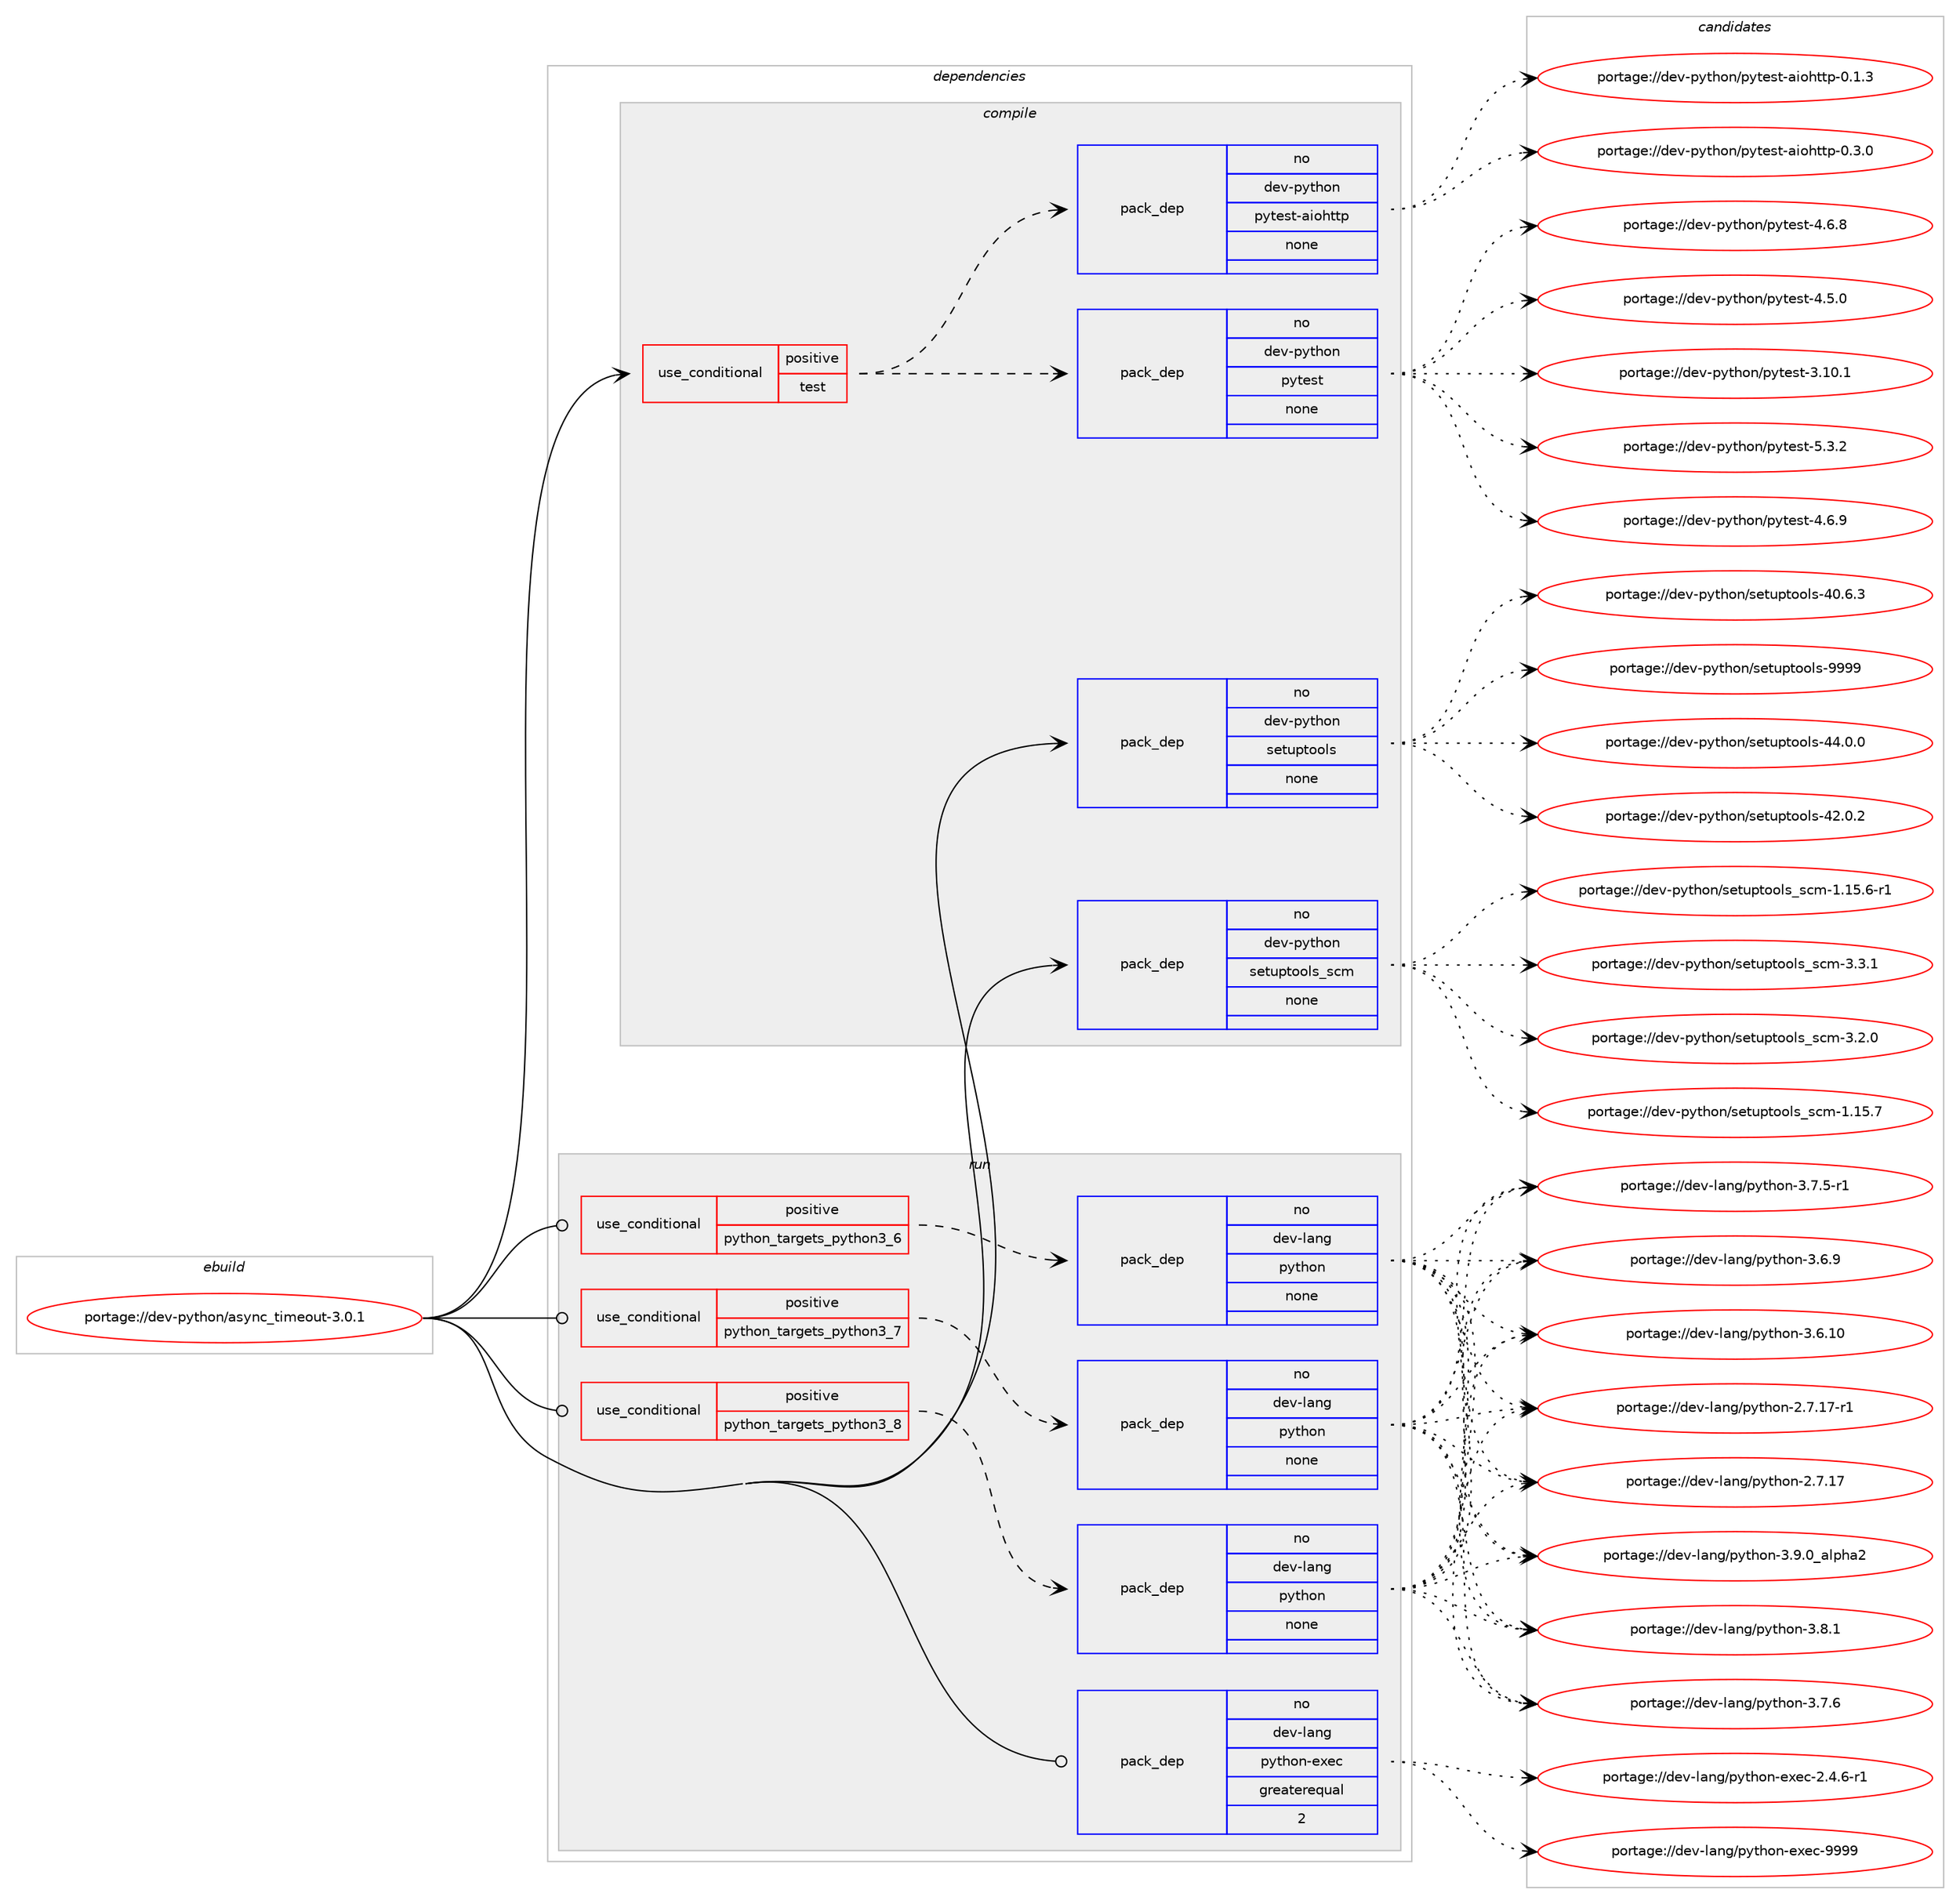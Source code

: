 digraph prolog {

# *************
# Graph options
# *************

newrank=true;
concentrate=true;
compound=true;
graph [rankdir=LR,fontname=Helvetica,fontsize=10,ranksep=1.5];#, ranksep=2.5, nodesep=0.2];
edge  [arrowhead=vee];
node  [fontname=Helvetica,fontsize=10];

# **********
# The ebuild
# **********

subgraph cluster_leftcol {
color=gray;
label=<<i>ebuild</i>>;
id [label="portage://dev-python/async_timeout-3.0.1", color=red, width=4, href="../dev-python/async_timeout-3.0.1.svg"];
}

# ****************
# The dependencies
# ****************

subgraph cluster_midcol {
color=gray;
label=<<i>dependencies</i>>;
subgraph cluster_compile {
fillcolor="#eeeeee";
style=filled;
label=<<i>compile</i>>;
subgraph cond118859 {
dependency471134 [label=<<TABLE BORDER="0" CELLBORDER="1" CELLSPACING="0" CELLPADDING="4"><TR><TD ROWSPAN="3" CELLPADDING="10">use_conditional</TD></TR><TR><TD>positive</TD></TR><TR><TD>test</TD></TR></TABLE>>, shape=none, color=red];
subgraph pack347260 {
dependency471135 [label=<<TABLE BORDER="0" CELLBORDER="1" CELLSPACING="0" CELLPADDING="4" WIDTH="220"><TR><TD ROWSPAN="6" CELLPADDING="30">pack_dep</TD></TR><TR><TD WIDTH="110">no</TD></TR><TR><TD>dev-python</TD></TR><TR><TD>pytest</TD></TR><TR><TD>none</TD></TR><TR><TD></TD></TR></TABLE>>, shape=none, color=blue];
}
dependency471134:e -> dependency471135:w [weight=20,style="dashed",arrowhead="vee"];
subgraph pack347261 {
dependency471136 [label=<<TABLE BORDER="0" CELLBORDER="1" CELLSPACING="0" CELLPADDING="4" WIDTH="220"><TR><TD ROWSPAN="6" CELLPADDING="30">pack_dep</TD></TR><TR><TD WIDTH="110">no</TD></TR><TR><TD>dev-python</TD></TR><TR><TD>pytest-aiohttp</TD></TR><TR><TD>none</TD></TR><TR><TD></TD></TR></TABLE>>, shape=none, color=blue];
}
dependency471134:e -> dependency471136:w [weight=20,style="dashed",arrowhead="vee"];
}
id:e -> dependency471134:w [weight=20,style="solid",arrowhead="vee"];
subgraph pack347262 {
dependency471137 [label=<<TABLE BORDER="0" CELLBORDER="1" CELLSPACING="0" CELLPADDING="4" WIDTH="220"><TR><TD ROWSPAN="6" CELLPADDING="30">pack_dep</TD></TR><TR><TD WIDTH="110">no</TD></TR><TR><TD>dev-python</TD></TR><TR><TD>setuptools</TD></TR><TR><TD>none</TD></TR><TR><TD></TD></TR></TABLE>>, shape=none, color=blue];
}
id:e -> dependency471137:w [weight=20,style="solid",arrowhead="vee"];
subgraph pack347263 {
dependency471138 [label=<<TABLE BORDER="0" CELLBORDER="1" CELLSPACING="0" CELLPADDING="4" WIDTH="220"><TR><TD ROWSPAN="6" CELLPADDING="30">pack_dep</TD></TR><TR><TD WIDTH="110">no</TD></TR><TR><TD>dev-python</TD></TR><TR><TD>setuptools_scm</TD></TR><TR><TD>none</TD></TR><TR><TD></TD></TR></TABLE>>, shape=none, color=blue];
}
id:e -> dependency471138:w [weight=20,style="solid",arrowhead="vee"];
}
subgraph cluster_compileandrun {
fillcolor="#eeeeee";
style=filled;
label=<<i>compile and run</i>>;
}
subgraph cluster_run {
fillcolor="#eeeeee";
style=filled;
label=<<i>run</i>>;
subgraph cond118860 {
dependency471139 [label=<<TABLE BORDER="0" CELLBORDER="1" CELLSPACING="0" CELLPADDING="4"><TR><TD ROWSPAN="3" CELLPADDING="10">use_conditional</TD></TR><TR><TD>positive</TD></TR><TR><TD>python_targets_python3_6</TD></TR></TABLE>>, shape=none, color=red];
subgraph pack347264 {
dependency471140 [label=<<TABLE BORDER="0" CELLBORDER="1" CELLSPACING="0" CELLPADDING="4" WIDTH="220"><TR><TD ROWSPAN="6" CELLPADDING="30">pack_dep</TD></TR><TR><TD WIDTH="110">no</TD></TR><TR><TD>dev-lang</TD></TR><TR><TD>python</TD></TR><TR><TD>none</TD></TR><TR><TD></TD></TR></TABLE>>, shape=none, color=blue];
}
dependency471139:e -> dependency471140:w [weight=20,style="dashed",arrowhead="vee"];
}
id:e -> dependency471139:w [weight=20,style="solid",arrowhead="odot"];
subgraph cond118861 {
dependency471141 [label=<<TABLE BORDER="0" CELLBORDER="1" CELLSPACING="0" CELLPADDING="4"><TR><TD ROWSPAN="3" CELLPADDING="10">use_conditional</TD></TR><TR><TD>positive</TD></TR><TR><TD>python_targets_python3_7</TD></TR></TABLE>>, shape=none, color=red];
subgraph pack347265 {
dependency471142 [label=<<TABLE BORDER="0" CELLBORDER="1" CELLSPACING="0" CELLPADDING="4" WIDTH="220"><TR><TD ROWSPAN="6" CELLPADDING="30">pack_dep</TD></TR><TR><TD WIDTH="110">no</TD></TR><TR><TD>dev-lang</TD></TR><TR><TD>python</TD></TR><TR><TD>none</TD></TR><TR><TD></TD></TR></TABLE>>, shape=none, color=blue];
}
dependency471141:e -> dependency471142:w [weight=20,style="dashed",arrowhead="vee"];
}
id:e -> dependency471141:w [weight=20,style="solid",arrowhead="odot"];
subgraph cond118862 {
dependency471143 [label=<<TABLE BORDER="0" CELLBORDER="1" CELLSPACING="0" CELLPADDING="4"><TR><TD ROWSPAN="3" CELLPADDING="10">use_conditional</TD></TR><TR><TD>positive</TD></TR><TR><TD>python_targets_python3_8</TD></TR></TABLE>>, shape=none, color=red];
subgraph pack347266 {
dependency471144 [label=<<TABLE BORDER="0" CELLBORDER="1" CELLSPACING="0" CELLPADDING="4" WIDTH="220"><TR><TD ROWSPAN="6" CELLPADDING="30">pack_dep</TD></TR><TR><TD WIDTH="110">no</TD></TR><TR><TD>dev-lang</TD></TR><TR><TD>python</TD></TR><TR><TD>none</TD></TR><TR><TD></TD></TR></TABLE>>, shape=none, color=blue];
}
dependency471143:e -> dependency471144:w [weight=20,style="dashed",arrowhead="vee"];
}
id:e -> dependency471143:w [weight=20,style="solid",arrowhead="odot"];
subgraph pack347267 {
dependency471145 [label=<<TABLE BORDER="0" CELLBORDER="1" CELLSPACING="0" CELLPADDING="4" WIDTH="220"><TR><TD ROWSPAN="6" CELLPADDING="30">pack_dep</TD></TR><TR><TD WIDTH="110">no</TD></TR><TR><TD>dev-lang</TD></TR><TR><TD>python-exec</TD></TR><TR><TD>greaterequal</TD></TR><TR><TD>2</TD></TR></TABLE>>, shape=none, color=blue];
}
id:e -> dependency471145:w [weight=20,style="solid",arrowhead="odot"];
}
}

# **************
# The candidates
# **************

subgraph cluster_choices {
rank=same;
color=gray;
label=<<i>candidates</i>>;

subgraph choice347260 {
color=black;
nodesep=1;
choice1001011184511212111610411111047112121116101115116455346514650 [label="portage://dev-python/pytest-5.3.2", color=red, width=4,href="../dev-python/pytest-5.3.2.svg"];
choice1001011184511212111610411111047112121116101115116455246544657 [label="portage://dev-python/pytest-4.6.9", color=red, width=4,href="../dev-python/pytest-4.6.9.svg"];
choice1001011184511212111610411111047112121116101115116455246544656 [label="portage://dev-python/pytest-4.6.8", color=red, width=4,href="../dev-python/pytest-4.6.8.svg"];
choice1001011184511212111610411111047112121116101115116455246534648 [label="portage://dev-python/pytest-4.5.0", color=red, width=4,href="../dev-python/pytest-4.5.0.svg"];
choice100101118451121211161041111104711212111610111511645514649484649 [label="portage://dev-python/pytest-3.10.1", color=red, width=4,href="../dev-python/pytest-3.10.1.svg"];
dependency471135:e -> choice1001011184511212111610411111047112121116101115116455346514650:w [style=dotted,weight="100"];
dependency471135:e -> choice1001011184511212111610411111047112121116101115116455246544657:w [style=dotted,weight="100"];
dependency471135:e -> choice1001011184511212111610411111047112121116101115116455246544656:w [style=dotted,weight="100"];
dependency471135:e -> choice1001011184511212111610411111047112121116101115116455246534648:w [style=dotted,weight="100"];
dependency471135:e -> choice100101118451121211161041111104711212111610111511645514649484649:w [style=dotted,weight="100"];
}
subgraph choice347261 {
color=black;
nodesep=1;
choice10010111845112121116104111110471121211161011151164597105111104116116112454846514648 [label="portage://dev-python/pytest-aiohttp-0.3.0", color=red, width=4,href="../dev-python/pytest-aiohttp-0.3.0.svg"];
choice10010111845112121116104111110471121211161011151164597105111104116116112454846494651 [label="portage://dev-python/pytest-aiohttp-0.1.3", color=red, width=4,href="../dev-python/pytest-aiohttp-0.1.3.svg"];
dependency471136:e -> choice10010111845112121116104111110471121211161011151164597105111104116116112454846514648:w [style=dotted,weight="100"];
dependency471136:e -> choice10010111845112121116104111110471121211161011151164597105111104116116112454846494651:w [style=dotted,weight="100"];
}
subgraph choice347262 {
color=black;
nodesep=1;
choice10010111845112121116104111110471151011161171121161111111081154557575757 [label="portage://dev-python/setuptools-9999", color=red, width=4,href="../dev-python/setuptools-9999.svg"];
choice100101118451121211161041111104711510111611711211611111110811545525246484648 [label="portage://dev-python/setuptools-44.0.0", color=red, width=4,href="../dev-python/setuptools-44.0.0.svg"];
choice100101118451121211161041111104711510111611711211611111110811545525046484650 [label="portage://dev-python/setuptools-42.0.2", color=red, width=4,href="../dev-python/setuptools-42.0.2.svg"];
choice100101118451121211161041111104711510111611711211611111110811545524846544651 [label="portage://dev-python/setuptools-40.6.3", color=red, width=4,href="../dev-python/setuptools-40.6.3.svg"];
dependency471137:e -> choice10010111845112121116104111110471151011161171121161111111081154557575757:w [style=dotted,weight="100"];
dependency471137:e -> choice100101118451121211161041111104711510111611711211611111110811545525246484648:w [style=dotted,weight="100"];
dependency471137:e -> choice100101118451121211161041111104711510111611711211611111110811545525046484650:w [style=dotted,weight="100"];
dependency471137:e -> choice100101118451121211161041111104711510111611711211611111110811545524846544651:w [style=dotted,weight="100"];
}
subgraph choice347263 {
color=black;
nodesep=1;
choice10010111845112121116104111110471151011161171121161111111081159511599109455146514649 [label="portage://dev-python/setuptools_scm-3.3.1", color=red, width=4,href="../dev-python/setuptools_scm-3.3.1.svg"];
choice10010111845112121116104111110471151011161171121161111111081159511599109455146504648 [label="portage://dev-python/setuptools_scm-3.2.0", color=red, width=4,href="../dev-python/setuptools_scm-3.2.0.svg"];
choice1001011184511212111610411111047115101116117112116111111108115951159910945494649534655 [label="portage://dev-python/setuptools_scm-1.15.7", color=red, width=4,href="../dev-python/setuptools_scm-1.15.7.svg"];
choice10010111845112121116104111110471151011161171121161111111081159511599109454946495346544511449 [label="portage://dev-python/setuptools_scm-1.15.6-r1", color=red, width=4,href="../dev-python/setuptools_scm-1.15.6-r1.svg"];
dependency471138:e -> choice10010111845112121116104111110471151011161171121161111111081159511599109455146514649:w [style=dotted,weight="100"];
dependency471138:e -> choice10010111845112121116104111110471151011161171121161111111081159511599109455146504648:w [style=dotted,weight="100"];
dependency471138:e -> choice1001011184511212111610411111047115101116117112116111111108115951159910945494649534655:w [style=dotted,weight="100"];
dependency471138:e -> choice10010111845112121116104111110471151011161171121161111111081159511599109454946495346544511449:w [style=dotted,weight="100"];
}
subgraph choice347264 {
color=black;
nodesep=1;
choice10010111845108971101034711212111610411111045514657464895971081121049750 [label="portage://dev-lang/python-3.9.0_alpha2", color=red, width=4,href="../dev-lang/python-3.9.0_alpha2.svg"];
choice100101118451089711010347112121116104111110455146564649 [label="portage://dev-lang/python-3.8.1", color=red, width=4,href="../dev-lang/python-3.8.1.svg"];
choice100101118451089711010347112121116104111110455146554654 [label="portage://dev-lang/python-3.7.6", color=red, width=4,href="../dev-lang/python-3.7.6.svg"];
choice1001011184510897110103471121211161041111104551465546534511449 [label="portage://dev-lang/python-3.7.5-r1", color=red, width=4,href="../dev-lang/python-3.7.5-r1.svg"];
choice100101118451089711010347112121116104111110455146544657 [label="portage://dev-lang/python-3.6.9", color=red, width=4,href="../dev-lang/python-3.6.9.svg"];
choice10010111845108971101034711212111610411111045514654464948 [label="portage://dev-lang/python-3.6.10", color=red, width=4,href="../dev-lang/python-3.6.10.svg"];
choice100101118451089711010347112121116104111110455046554649554511449 [label="portage://dev-lang/python-2.7.17-r1", color=red, width=4,href="../dev-lang/python-2.7.17-r1.svg"];
choice10010111845108971101034711212111610411111045504655464955 [label="portage://dev-lang/python-2.7.17", color=red, width=4,href="../dev-lang/python-2.7.17.svg"];
dependency471140:e -> choice10010111845108971101034711212111610411111045514657464895971081121049750:w [style=dotted,weight="100"];
dependency471140:e -> choice100101118451089711010347112121116104111110455146564649:w [style=dotted,weight="100"];
dependency471140:e -> choice100101118451089711010347112121116104111110455146554654:w [style=dotted,weight="100"];
dependency471140:e -> choice1001011184510897110103471121211161041111104551465546534511449:w [style=dotted,weight="100"];
dependency471140:e -> choice100101118451089711010347112121116104111110455146544657:w [style=dotted,weight="100"];
dependency471140:e -> choice10010111845108971101034711212111610411111045514654464948:w [style=dotted,weight="100"];
dependency471140:e -> choice100101118451089711010347112121116104111110455046554649554511449:w [style=dotted,weight="100"];
dependency471140:e -> choice10010111845108971101034711212111610411111045504655464955:w [style=dotted,weight="100"];
}
subgraph choice347265 {
color=black;
nodesep=1;
choice10010111845108971101034711212111610411111045514657464895971081121049750 [label="portage://dev-lang/python-3.9.0_alpha2", color=red, width=4,href="../dev-lang/python-3.9.0_alpha2.svg"];
choice100101118451089711010347112121116104111110455146564649 [label="portage://dev-lang/python-3.8.1", color=red, width=4,href="../dev-lang/python-3.8.1.svg"];
choice100101118451089711010347112121116104111110455146554654 [label="portage://dev-lang/python-3.7.6", color=red, width=4,href="../dev-lang/python-3.7.6.svg"];
choice1001011184510897110103471121211161041111104551465546534511449 [label="portage://dev-lang/python-3.7.5-r1", color=red, width=4,href="../dev-lang/python-3.7.5-r1.svg"];
choice100101118451089711010347112121116104111110455146544657 [label="portage://dev-lang/python-3.6.9", color=red, width=4,href="../dev-lang/python-3.6.9.svg"];
choice10010111845108971101034711212111610411111045514654464948 [label="portage://dev-lang/python-3.6.10", color=red, width=4,href="../dev-lang/python-3.6.10.svg"];
choice100101118451089711010347112121116104111110455046554649554511449 [label="portage://dev-lang/python-2.7.17-r1", color=red, width=4,href="../dev-lang/python-2.7.17-r1.svg"];
choice10010111845108971101034711212111610411111045504655464955 [label="portage://dev-lang/python-2.7.17", color=red, width=4,href="../dev-lang/python-2.7.17.svg"];
dependency471142:e -> choice10010111845108971101034711212111610411111045514657464895971081121049750:w [style=dotted,weight="100"];
dependency471142:e -> choice100101118451089711010347112121116104111110455146564649:w [style=dotted,weight="100"];
dependency471142:e -> choice100101118451089711010347112121116104111110455146554654:w [style=dotted,weight="100"];
dependency471142:e -> choice1001011184510897110103471121211161041111104551465546534511449:w [style=dotted,weight="100"];
dependency471142:e -> choice100101118451089711010347112121116104111110455146544657:w [style=dotted,weight="100"];
dependency471142:e -> choice10010111845108971101034711212111610411111045514654464948:w [style=dotted,weight="100"];
dependency471142:e -> choice100101118451089711010347112121116104111110455046554649554511449:w [style=dotted,weight="100"];
dependency471142:e -> choice10010111845108971101034711212111610411111045504655464955:w [style=dotted,weight="100"];
}
subgraph choice347266 {
color=black;
nodesep=1;
choice10010111845108971101034711212111610411111045514657464895971081121049750 [label="portage://dev-lang/python-3.9.0_alpha2", color=red, width=4,href="../dev-lang/python-3.9.0_alpha2.svg"];
choice100101118451089711010347112121116104111110455146564649 [label="portage://dev-lang/python-3.8.1", color=red, width=4,href="../dev-lang/python-3.8.1.svg"];
choice100101118451089711010347112121116104111110455146554654 [label="portage://dev-lang/python-3.7.6", color=red, width=4,href="../dev-lang/python-3.7.6.svg"];
choice1001011184510897110103471121211161041111104551465546534511449 [label="portage://dev-lang/python-3.7.5-r1", color=red, width=4,href="../dev-lang/python-3.7.5-r1.svg"];
choice100101118451089711010347112121116104111110455146544657 [label="portage://dev-lang/python-3.6.9", color=red, width=4,href="../dev-lang/python-3.6.9.svg"];
choice10010111845108971101034711212111610411111045514654464948 [label="portage://dev-lang/python-3.6.10", color=red, width=4,href="../dev-lang/python-3.6.10.svg"];
choice100101118451089711010347112121116104111110455046554649554511449 [label="portage://dev-lang/python-2.7.17-r1", color=red, width=4,href="../dev-lang/python-2.7.17-r1.svg"];
choice10010111845108971101034711212111610411111045504655464955 [label="portage://dev-lang/python-2.7.17", color=red, width=4,href="../dev-lang/python-2.7.17.svg"];
dependency471144:e -> choice10010111845108971101034711212111610411111045514657464895971081121049750:w [style=dotted,weight="100"];
dependency471144:e -> choice100101118451089711010347112121116104111110455146564649:w [style=dotted,weight="100"];
dependency471144:e -> choice100101118451089711010347112121116104111110455146554654:w [style=dotted,weight="100"];
dependency471144:e -> choice1001011184510897110103471121211161041111104551465546534511449:w [style=dotted,weight="100"];
dependency471144:e -> choice100101118451089711010347112121116104111110455146544657:w [style=dotted,weight="100"];
dependency471144:e -> choice10010111845108971101034711212111610411111045514654464948:w [style=dotted,weight="100"];
dependency471144:e -> choice100101118451089711010347112121116104111110455046554649554511449:w [style=dotted,weight="100"];
dependency471144:e -> choice10010111845108971101034711212111610411111045504655464955:w [style=dotted,weight="100"];
}
subgraph choice347267 {
color=black;
nodesep=1;
choice10010111845108971101034711212111610411111045101120101994557575757 [label="portage://dev-lang/python-exec-9999", color=red, width=4,href="../dev-lang/python-exec-9999.svg"];
choice10010111845108971101034711212111610411111045101120101994550465246544511449 [label="portage://dev-lang/python-exec-2.4.6-r1", color=red, width=4,href="../dev-lang/python-exec-2.4.6-r1.svg"];
dependency471145:e -> choice10010111845108971101034711212111610411111045101120101994557575757:w [style=dotted,weight="100"];
dependency471145:e -> choice10010111845108971101034711212111610411111045101120101994550465246544511449:w [style=dotted,weight="100"];
}
}

}
